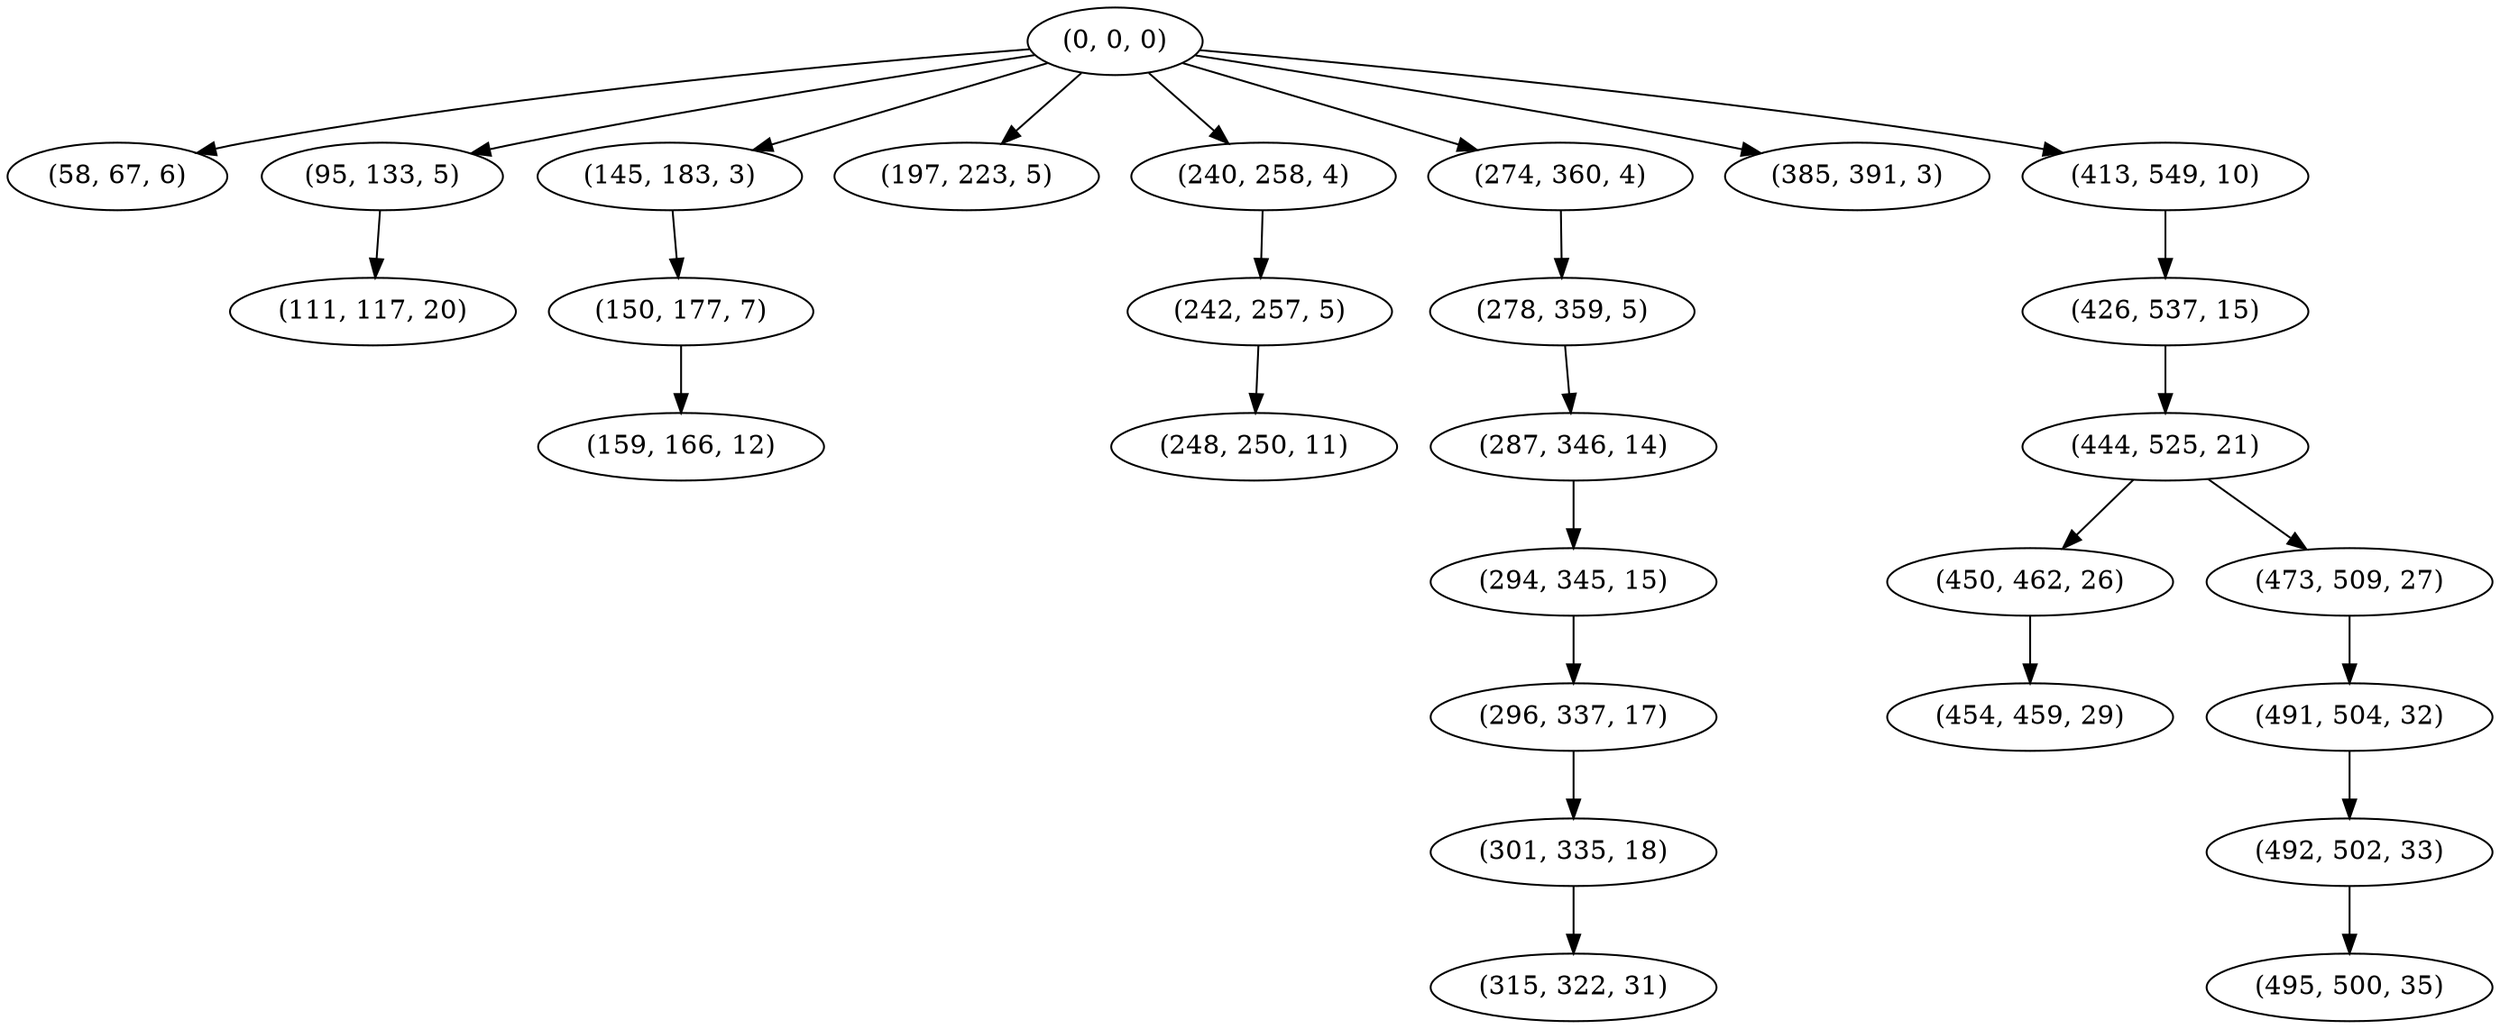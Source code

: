 digraph tree {
    "(0, 0, 0)";
    "(58, 67, 6)";
    "(95, 133, 5)";
    "(111, 117, 20)";
    "(145, 183, 3)";
    "(150, 177, 7)";
    "(159, 166, 12)";
    "(197, 223, 5)";
    "(240, 258, 4)";
    "(242, 257, 5)";
    "(248, 250, 11)";
    "(274, 360, 4)";
    "(278, 359, 5)";
    "(287, 346, 14)";
    "(294, 345, 15)";
    "(296, 337, 17)";
    "(301, 335, 18)";
    "(315, 322, 31)";
    "(385, 391, 3)";
    "(413, 549, 10)";
    "(426, 537, 15)";
    "(444, 525, 21)";
    "(450, 462, 26)";
    "(454, 459, 29)";
    "(473, 509, 27)";
    "(491, 504, 32)";
    "(492, 502, 33)";
    "(495, 500, 35)";
    "(0, 0, 0)" -> "(58, 67, 6)";
    "(0, 0, 0)" -> "(95, 133, 5)";
    "(0, 0, 0)" -> "(145, 183, 3)";
    "(0, 0, 0)" -> "(197, 223, 5)";
    "(0, 0, 0)" -> "(240, 258, 4)";
    "(0, 0, 0)" -> "(274, 360, 4)";
    "(0, 0, 0)" -> "(385, 391, 3)";
    "(0, 0, 0)" -> "(413, 549, 10)";
    "(95, 133, 5)" -> "(111, 117, 20)";
    "(145, 183, 3)" -> "(150, 177, 7)";
    "(150, 177, 7)" -> "(159, 166, 12)";
    "(240, 258, 4)" -> "(242, 257, 5)";
    "(242, 257, 5)" -> "(248, 250, 11)";
    "(274, 360, 4)" -> "(278, 359, 5)";
    "(278, 359, 5)" -> "(287, 346, 14)";
    "(287, 346, 14)" -> "(294, 345, 15)";
    "(294, 345, 15)" -> "(296, 337, 17)";
    "(296, 337, 17)" -> "(301, 335, 18)";
    "(301, 335, 18)" -> "(315, 322, 31)";
    "(413, 549, 10)" -> "(426, 537, 15)";
    "(426, 537, 15)" -> "(444, 525, 21)";
    "(444, 525, 21)" -> "(450, 462, 26)";
    "(444, 525, 21)" -> "(473, 509, 27)";
    "(450, 462, 26)" -> "(454, 459, 29)";
    "(473, 509, 27)" -> "(491, 504, 32)";
    "(491, 504, 32)" -> "(492, 502, 33)";
    "(492, 502, 33)" -> "(495, 500, 35)";
}
